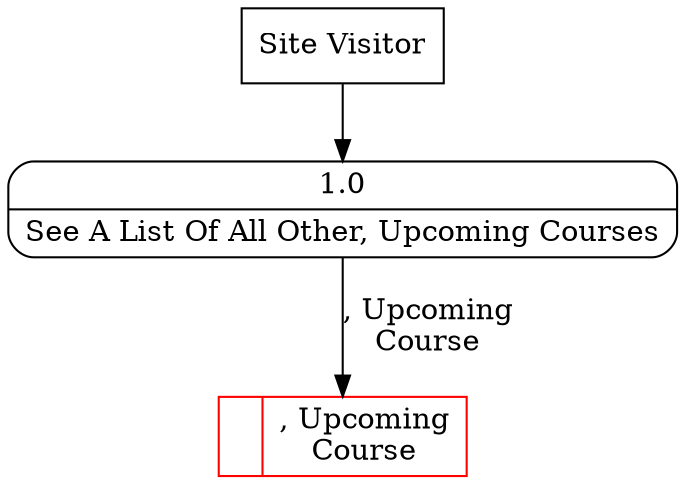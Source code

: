 digraph dfd2{ 
node[shape=record]
200 [label="<f0>  |<f1> , Upcoming\nCourse " color=red];
201 [label="Site Visitor" shape=box];
202 [label="{<f0> 1.0|<f1> See A List Of All Other, Upcoming Courses }" shape=Mrecord];
201 -> 202
202 -> 200 [label=", Upcoming\nCourse"]
}
